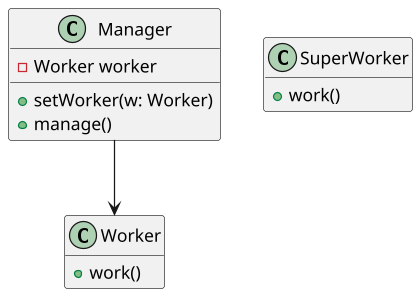 @startuml
skinparam dpi 120
hide empty members

class Worker {
    +work()
}

class SuperWorker {
    +work()
}

class Manager {
    -Worker worker
    +setWorker(w: Worker)
    +manage()
}


Manager --> Worker
@enduml
